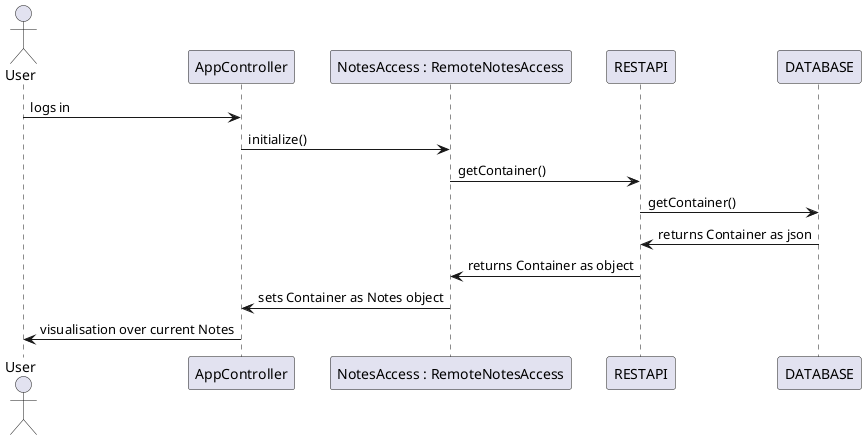 @startuml sequenceDiagram
    actor User
    User -> AppController: logs in
    AppController -> "NotesAccess : RemoteNotesAccess": initialize()
    "NotesAccess : RemoteNotesAccess" -> RESTAPI: getContainer()
    RESTAPI -> DATABASE: getContainer()
    DATABASE -> RESTAPI: returns Container as json
    RESTAPI -> "NotesAccess : RemoteNotesAccess": returns Container as object
    "NotesAccess : RemoteNotesAccess" -> AppController: sets Container as Notes object
    AppController -> User: visualisation over current Notes
@enduml